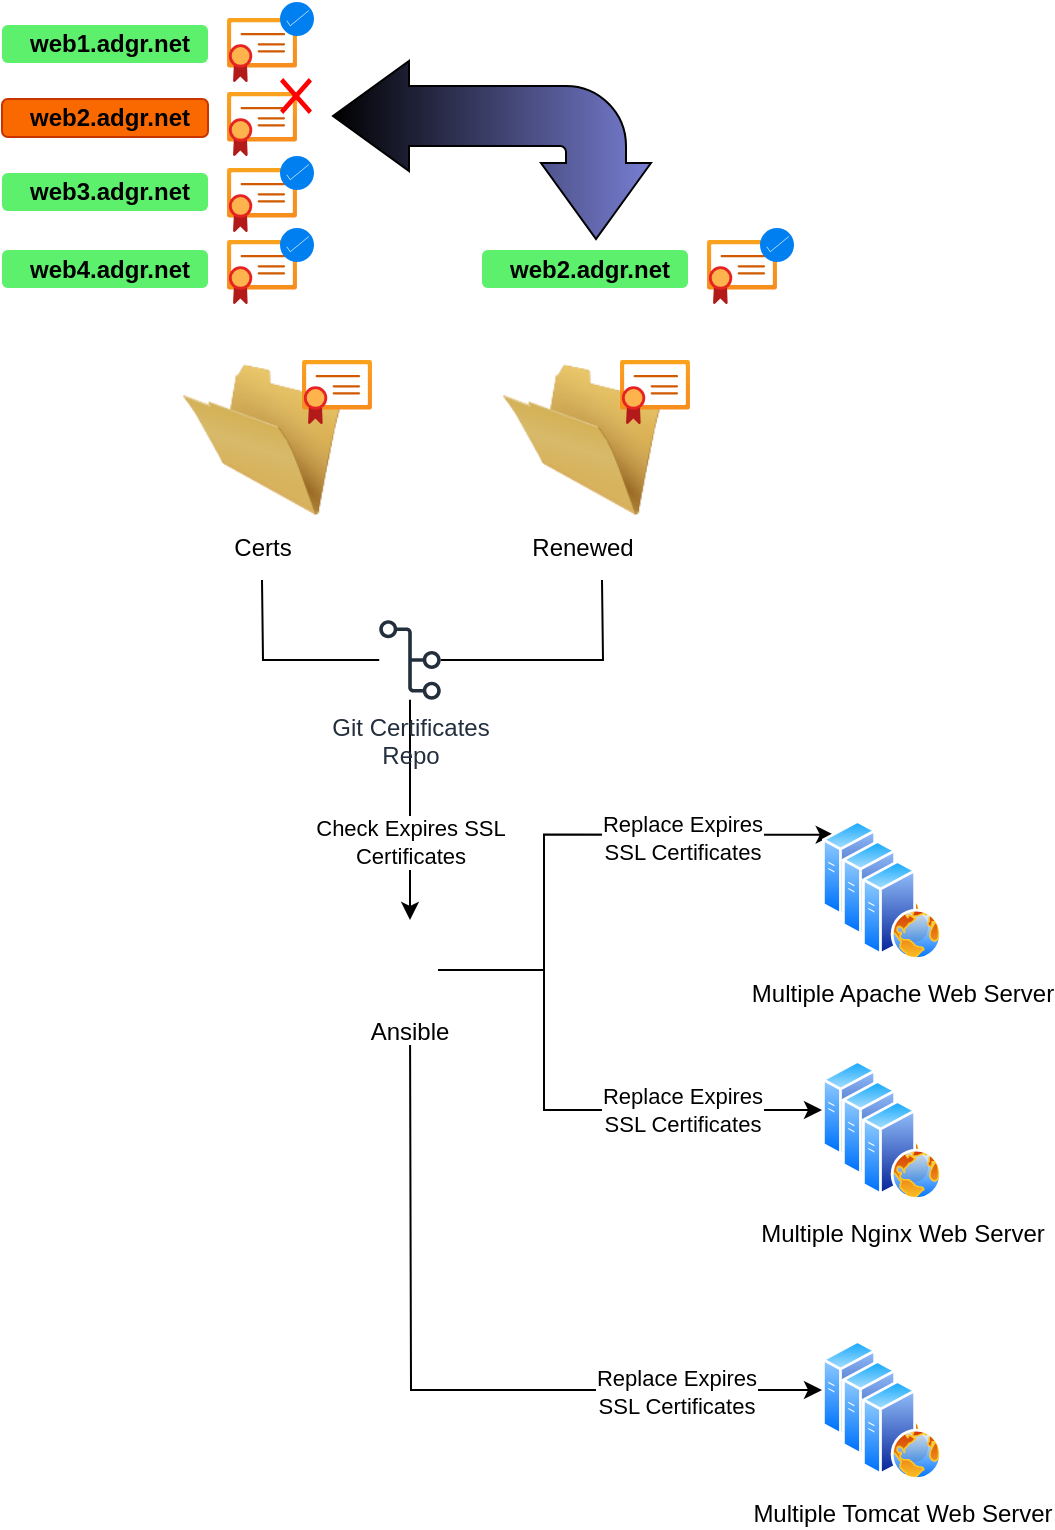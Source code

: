 <mxfile version="21.7.5" type="github">
  <diagram name="Page-1" id="0QfhhmeY12w9vwNbHh4k">
    <mxGraphModel dx="1147" dy="606" grid="0" gridSize="10" guides="1" tooltips="1" connect="1" arrows="1" fold="1" page="1" pageScale="1" pageWidth="827" pageHeight="1169" math="0" shadow="0">
      <root>
        <mxCell id="0" />
        <mxCell id="1" parent="0" />
        <mxCell id="uuZfRnMhYAiif19iNV4r-36" value="" style="rounded=1;whiteSpace=wrap;html=1;fillColor=#fa6800;strokeColor=#C73500;fontColor=#000000;" vertex="1" parent="1">
          <mxGeometry x="70" y="249.5" width="103" height="19" as="geometry" />
        </mxCell>
        <mxCell id="uuZfRnMhYAiif19iNV4r-35" value="" style="rounded=1;whiteSpace=wrap;html=1;fillColor=#5cf06d;strokeColor=none;" vertex="1" parent="1">
          <mxGeometry x="70" y="325" width="103" height="19" as="geometry" />
        </mxCell>
        <mxCell id="uuZfRnMhYAiif19iNV4r-34" value="" style="rounded=1;whiteSpace=wrap;html=1;fillColor=#5cf06d;strokeColor=none;" vertex="1" parent="1">
          <mxGeometry x="70" y="286.5" width="103" height="19" as="geometry" />
        </mxCell>
        <mxCell id="uuZfRnMhYAiif19iNV4r-33" value="" style="rounded=1;whiteSpace=wrap;html=1;fillColor=#5cf06d;strokeColor=none;" vertex="1" parent="1">
          <mxGeometry x="70" y="212.5" width="103" height="19" as="geometry" />
        </mxCell>
        <mxCell id="lBhe797xp0qzkPB9WhaU-5" value="" style="edgeStyle=orthogonalEdgeStyle;rounded=0;orthogonalLoop=1;jettySize=auto;html=1;" parent="1" source="lBhe797xp0qzkPB9WhaU-4" edge="1">
          <mxGeometry relative="1" as="geometry">
            <mxPoint x="274" y="660" as="targetPoint" />
          </mxGeometry>
        </mxCell>
        <mxCell id="lBhe797xp0qzkPB9WhaU-8" value="Check Expires SSL&lt;br&gt;Certificates" style="edgeLabel;html=1;align=center;verticalAlign=middle;resizable=0;points=[];" parent="lBhe797xp0qzkPB9WhaU-5" vertex="1" connectable="0">
          <mxGeometry x="-0.035" relative="1" as="geometry">
            <mxPoint y="17" as="offset" />
          </mxGeometry>
        </mxCell>
        <mxCell id="lBhe797xp0qzkPB9WhaU-6" style="edgeStyle=orthogonalEdgeStyle;rounded=0;orthogonalLoop=1;jettySize=auto;html=1;entryX=0;entryY=0;entryDx=0;entryDy=0;" parent="1" target="lBhe797xp0qzkPB9WhaU-2" edge="1">
          <mxGeometry relative="1" as="geometry">
            <mxPoint x="288.0" y="685.04" as="sourcePoint" />
            <Array as="points">
              <mxPoint x="341" y="685" />
              <mxPoint x="341" y="617" />
            </Array>
          </mxGeometry>
        </mxCell>
        <mxCell id="lBhe797xp0qzkPB9WhaU-9" value="Replace Expires&lt;br&gt;SSL Certificates" style="edgeLabel;html=1;align=center;verticalAlign=middle;resizable=0;points=[];" parent="lBhe797xp0qzkPB9WhaU-6" vertex="1" connectable="0">
          <mxGeometry x="0.617" y="-1" relative="1" as="geometry">
            <mxPoint x="-25" as="offset" />
          </mxGeometry>
        </mxCell>
        <mxCell id="lBhe797xp0qzkPB9WhaU-7" style="edgeStyle=orthogonalEdgeStyle;rounded=0;orthogonalLoop=1;jettySize=auto;html=1;entryX=0;entryY=0.5;entryDx=0;entryDy=0;" parent="1" target="lBhe797xp0qzkPB9WhaU-3" edge="1">
          <mxGeometry relative="1" as="geometry">
            <mxPoint x="288.0" y="685.04" as="sourcePoint" />
            <Array as="points">
              <mxPoint x="341" y="685" />
              <mxPoint x="341" y="755" />
            </Array>
          </mxGeometry>
        </mxCell>
        <mxCell id="lBhe797xp0qzkPB9WhaU-10" value="Replace Expires&lt;br&gt;SSL Certificates" style="edgeLabel;html=1;align=center;verticalAlign=middle;resizable=0;points=[];" parent="lBhe797xp0qzkPB9WhaU-7" vertex="1" connectable="0">
          <mxGeometry x="0.488" y="-1" relative="1" as="geometry">
            <mxPoint x="-3" y="-1" as="offset" />
          </mxGeometry>
        </mxCell>
        <mxCell id="lBhe797xp0qzkPB9WhaU-2" value="" style="image;aspect=fixed;perimeter=ellipsePerimeter;html=1;align=center;shadow=0;dashed=0;spacingTop=3;image=img/lib/active_directory/web_server.svg;" parent="1" vertex="1">
          <mxGeometry x="480" y="610" width="40" height="50" as="geometry" />
        </mxCell>
        <mxCell id="lBhe797xp0qzkPB9WhaU-3" value="" style="image;aspect=fixed;perimeter=ellipsePerimeter;html=1;align=center;shadow=0;dashed=0;spacingTop=3;image=img/lib/active_directory/web_server.svg;" parent="1" vertex="1">
          <mxGeometry x="480" y="730" width="40" height="50" as="geometry" />
        </mxCell>
        <mxCell id="uuZfRnMhYAiif19iNV4r-9" style="edgeStyle=orthogonalEdgeStyle;rounded=0;orthogonalLoop=1;jettySize=auto;html=1;endArrow=none;endFill=0;" edge="1" parent="1" source="lBhe797xp0qzkPB9WhaU-4">
          <mxGeometry relative="1" as="geometry">
            <mxPoint x="200" y="490" as="targetPoint" />
          </mxGeometry>
        </mxCell>
        <mxCell id="uuZfRnMhYAiif19iNV4r-11" style="edgeStyle=orthogonalEdgeStyle;rounded=0;orthogonalLoop=1;jettySize=auto;html=1;endArrow=none;endFill=0;" edge="1" parent="1" source="lBhe797xp0qzkPB9WhaU-4">
          <mxGeometry relative="1" as="geometry">
            <mxPoint x="370" y="490" as="targetPoint" />
          </mxGeometry>
        </mxCell>
        <mxCell id="lBhe797xp0qzkPB9WhaU-12" value="" style="image;aspect=fixed;perimeter=ellipsePerimeter;html=1;align=center;shadow=0;dashed=0;spacingTop=3;image=img/lib/active_directory/web_server.svg;" parent="1" vertex="1">
          <mxGeometry x="490" y="620" width="40" height="50" as="geometry" />
        </mxCell>
        <mxCell id="lBhe797xp0qzkPB9WhaU-13" value="Multiple Apache Web Server" style="image;aspect=fixed;perimeter=ellipsePerimeter;html=1;align=center;shadow=0;dashed=0;spacingTop=3;image=img/lib/active_directory/web_server.svg;" parent="1" vertex="1">
          <mxGeometry x="500" y="630" width="40" height="50" as="geometry" />
        </mxCell>
        <mxCell id="lBhe797xp0qzkPB9WhaU-14" value="" style="image;aspect=fixed;perimeter=ellipsePerimeter;html=1;align=center;shadow=0;dashed=0;spacingTop=3;image=img/lib/active_directory/web_server.svg;" parent="1" vertex="1">
          <mxGeometry x="490" y="740" width="40" height="50" as="geometry" />
        </mxCell>
        <mxCell id="lBhe797xp0qzkPB9WhaU-15" value="Multiple Nginx Web Server" style="image;aspect=fixed;perimeter=ellipsePerimeter;html=1;align=center;shadow=0;dashed=0;spacingTop=3;image=img/lib/active_directory/web_server.svg;" parent="1" vertex="1">
          <mxGeometry x="500" y="750" width="40" height="50" as="geometry" />
        </mxCell>
        <mxCell id="uuZfRnMhYAiif19iNV4r-6" style="edgeStyle=orthogonalEdgeStyle;rounded=0;orthogonalLoop=1;jettySize=auto;html=1;endArrow=none;endFill=0;startArrow=classic;startFill=1;" edge="1" parent="1" source="uuZfRnMhYAiif19iNV4r-2">
          <mxGeometry relative="1" as="geometry">
            <mxPoint x="274" y="710" as="targetPoint" />
          </mxGeometry>
        </mxCell>
        <mxCell id="uuZfRnMhYAiif19iNV4r-7" value="Replace Expires&lt;br style=&quot;border-color: var(--border-color);&quot;&gt;SSL Certificates" style="edgeLabel;html=1;align=center;verticalAlign=middle;resizable=0;points=[];" vertex="1" connectable="0" parent="uuZfRnMhYAiif19iNV4r-6">
          <mxGeometry x="-0.625" y="1" relative="1" as="geometry">
            <mxPoint as="offset" />
          </mxGeometry>
        </mxCell>
        <mxCell id="uuZfRnMhYAiif19iNV4r-2" value="" style="image;aspect=fixed;perimeter=ellipsePerimeter;html=1;align=center;shadow=0;dashed=0;spacingTop=3;image=img/lib/active_directory/web_server.svg;" vertex="1" parent="1">
          <mxGeometry x="480" y="870" width="40" height="50" as="geometry" />
        </mxCell>
        <mxCell id="uuZfRnMhYAiif19iNV4r-3" value="" style="image;aspect=fixed;perimeter=ellipsePerimeter;html=1;align=center;shadow=0;dashed=0;spacingTop=3;image=img/lib/active_directory/web_server.svg;" vertex="1" parent="1">
          <mxGeometry x="490" y="880" width="40" height="50" as="geometry" />
        </mxCell>
        <mxCell id="uuZfRnMhYAiif19iNV4r-4" value="Multiple Tomcat Web Server" style="image;aspect=fixed;perimeter=ellipsePerimeter;html=1;align=center;shadow=0;dashed=0;spacingTop=3;image=img/lib/active_directory/web_server.svg;" vertex="1" parent="1">
          <mxGeometry x="500" y="890" width="40" height="50" as="geometry" />
        </mxCell>
        <mxCell id="uuZfRnMhYAiif19iNV4r-8" value="Certs" style="image;html=1;image=img/lib/clip_art/general/Empty_Folder_128x128.png" vertex="1" parent="1">
          <mxGeometry x="160" y="380" width="80" height="80" as="geometry" />
        </mxCell>
        <mxCell id="uuZfRnMhYAiif19iNV4r-10" value="Renewed" style="image;html=1;image=img/lib/clip_art/general/Empty_Folder_128x128.png" vertex="1" parent="1">
          <mxGeometry x="320" y="380" width="80" height="80" as="geometry" />
        </mxCell>
        <mxCell id="lBhe797xp0qzkPB9WhaU-4" value="Git Certificates&lt;br&gt;Repo" style="sketch=0;outlineConnect=0;fontColor=#232F3E;gradientColor=none;fillColor=#232F3D;strokeColor=none;dashed=0;verticalLabelPosition=bottom;verticalAlign=top;align=center;html=1;fontSize=12;fontStyle=0;aspect=fixed;pointerEvents=1;shape=mxgraph.aws4.git_repository;" parent="1" vertex="1">
          <mxGeometry x="258.62" y="510" width="30.77" height="40" as="geometry" />
        </mxCell>
        <mxCell id="uuZfRnMhYAiif19iNV4r-17" value="" style="image;aspect=fixed;html=1;points=[];align=center;fontSize=12;image=img/lib/azure2/app_services/App_Service_Certificates.svg;" vertex="1" parent="1">
          <mxGeometry x="379" y="380" width="35" height="32" as="geometry" />
        </mxCell>
        <mxCell id="uuZfRnMhYAiif19iNV4r-18" value="" style="image;aspect=fixed;html=1;points=[];align=center;fontSize=12;image=img/lib/azure2/app_services/App_Service_Certificates.svg;" vertex="1" parent="1">
          <mxGeometry x="220" y="380" width="35" height="32" as="geometry" />
        </mxCell>
        <mxCell id="uuZfRnMhYAiif19iNV4r-20" value="Ansible" style="shape=image;verticalLabelPosition=bottom;labelBackgroundColor=default;verticalAlign=top;aspect=fixed;imageAspect=0;image=https://static-00.iconduck.com/assets.00/file-type-ansible-icon-256x256-ubp9wpth.png;" vertex="1" parent="1">
          <mxGeometry x="256.9" y="668" width="34.2" height="34.2" as="geometry" />
        </mxCell>
        <mxCell id="uuZfRnMhYAiif19iNV4r-22" value="" style="image;aspect=fixed;html=1;points=[];align=center;fontSize=12;image=img/lib/azure2/app_services/App_Service_Certificates.svg;" vertex="1" parent="1">
          <mxGeometry x="182.5" y="320" width="35" height="32" as="geometry" />
        </mxCell>
        <mxCell id="uuZfRnMhYAiif19iNV4r-23" value="" style="image;aspect=fixed;html=1;points=[];align=center;fontSize=12;image=img/lib/azure2/app_services/App_Service_Certificates.svg;" vertex="1" parent="1">
          <mxGeometry x="182.5" y="284" width="35" height="32" as="geometry" />
        </mxCell>
        <mxCell id="uuZfRnMhYAiif19iNV4r-24" value="" style="image;aspect=fixed;html=1;points=[];align=center;fontSize=12;image=img/lib/azure2/app_services/App_Service_Certificates.svg;" vertex="1" parent="1">
          <mxGeometry x="182.5" y="246" width="35" height="32" as="geometry" />
        </mxCell>
        <mxCell id="uuZfRnMhYAiif19iNV4r-25" value="" style="image;aspect=fixed;html=1;points=[];align=center;fontSize=12;image=img/lib/azure2/app_services/App_Service_Certificates.svg;" vertex="1" parent="1">
          <mxGeometry x="182.5" y="209" width="35" height="32" as="geometry" />
        </mxCell>
        <mxCell id="uuZfRnMhYAiif19iNV4r-21" value="" style="html=1;verticalLabelPosition=bottom;labelBackgroundColor=#ffffff;verticalAlign=top;shadow=0;dashed=0;strokeWidth=2;shape=mxgraph.ios7.misc.select;fillColor=#0080f0;strokeColor=#ffffff;sketch=0;aspect=fixed;" vertex="1" parent="1">
          <mxGeometry x="209" y="314" width="17" height="17" as="geometry" />
        </mxCell>
        <mxCell id="uuZfRnMhYAiif19iNV4r-26" value="" style="html=1;verticalLabelPosition=bottom;labelBackgroundColor=#ffffff;verticalAlign=top;shadow=0;dashed=0;strokeWidth=2;shape=mxgraph.ios7.misc.select;fillColor=#0080f0;strokeColor=#ffffff;sketch=0;aspect=fixed;" vertex="1" parent="1">
          <mxGeometry x="209" y="278" width="17" height="17" as="geometry" />
        </mxCell>
        <mxCell id="uuZfRnMhYAiif19iNV4r-27" value="" style="html=1;verticalLabelPosition=bottom;labelBackgroundColor=#ffffff;verticalAlign=top;shadow=0;dashed=0;strokeWidth=2;shape=mxgraph.ios7.misc.select;fillColor=#0080f0;strokeColor=#ffffff;sketch=0;aspect=fixed;" vertex="1" parent="1">
          <mxGeometry x="209" y="201" width="17" height="17" as="geometry" />
        </mxCell>
        <mxCell id="uuZfRnMhYAiif19iNV4r-28" value="" style="shape=mxgraph.mockup.markup.redX;fillColor=#ff0000;html=1;shadow=0;whiteSpace=wrap;strokeColor=none;" vertex="1" parent="1">
          <mxGeometry x="209" y="239" width="16" height="18" as="geometry" />
        </mxCell>
        <mxCell id="uuZfRnMhYAiif19iNV4r-29" value="web1.adgr.net" style="text;strokeColor=none;align=center;fillColor=none;html=1;verticalAlign=middle;whiteSpace=wrap;rounded=0;fontStyle=1" vertex="1" parent="1">
          <mxGeometry x="94" y="207" width="60" height="30" as="geometry" />
        </mxCell>
        <mxCell id="uuZfRnMhYAiif19iNV4r-30" value="web2.adgr.net" style="text;strokeColor=none;align=center;fillColor=none;html=1;verticalAlign=middle;whiteSpace=wrap;rounded=0;fontStyle=1" vertex="1" parent="1">
          <mxGeometry x="94" y="244" width="60" height="30" as="geometry" />
        </mxCell>
        <mxCell id="uuZfRnMhYAiif19iNV4r-31" value="web3.adgr.net" style="text;strokeColor=none;align=center;fillColor=none;html=1;verticalAlign=middle;whiteSpace=wrap;rounded=0;fontStyle=1" vertex="1" parent="1">
          <mxGeometry x="94" y="281" width="60" height="30" as="geometry" />
        </mxCell>
        <mxCell id="uuZfRnMhYAiif19iNV4r-32" value="web4.adgr.net" style="text;strokeColor=none;align=center;fillColor=none;html=1;verticalAlign=middle;whiteSpace=wrap;rounded=0;fontStyle=1" vertex="1" parent="1">
          <mxGeometry x="94" y="320" width="60" height="30" as="geometry" />
        </mxCell>
        <mxCell id="uuZfRnMhYAiif19iNV4r-37" value="" style="rounded=1;whiteSpace=wrap;html=1;fillColor=#5cf06d;strokeColor=none;" vertex="1" parent="1">
          <mxGeometry x="310" y="325" width="103" height="19" as="geometry" />
        </mxCell>
        <mxCell id="uuZfRnMhYAiif19iNV4r-38" value="" style="image;aspect=fixed;html=1;points=[];align=center;fontSize=12;image=img/lib/azure2/app_services/App_Service_Certificates.svg;" vertex="1" parent="1">
          <mxGeometry x="422.5" y="320" width="35" height="32" as="geometry" />
        </mxCell>
        <mxCell id="uuZfRnMhYAiif19iNV4r-39" value="" style="html=1;verticalLabelPosition=bottom;labelBackgroundColor=#ffffff;verticalAlign=top;shadow=0;dashed=0;strokeWidth=2;shape=mxgraph.ios7.misc.select;fillColor=#0080f0;strokeColor=#ffffff;sketch=0;aspect=fixed;" vertex="1" parent="1">
          <mxGeometry x="449" y="314" width="17" height="17" as="geometry" />
        </mxCell>
        <mxCell id="uuZfRnMhYAiif19iNV4r-40" value="web2.adgr.net" style="text;strokeColor=none;align=center;fillColor=none;html=1;verticalAlign=middle;whiteSpace=wrap;rounded=0;fontStyle=1" vertex="1" parent="1">
          <mxGeometry x="334" y="320" width="60" height="30" as="geometry" />
        </mxCell>
        <mxCell id="uuZfRnMhYAiif19iNV4r-41" value="" style="html=1;shadow=0;dashed=0;align=center;verticalAlign=middle;shape=mxgraph.arrows2.bendDoubleArrow;dy=15;dx=38;arrowHead=55;rounded=1;rotation=90;gradientColor=default;fillColor=#787ed3;" vertex="1" parent="1">
          <mxGeometry x="270.5" y="195.5" width="89" height="159" as="geometry" />
        </mxCell>
      </root>
    </mxGraphModel>
  </diagram>
</mxfile>
